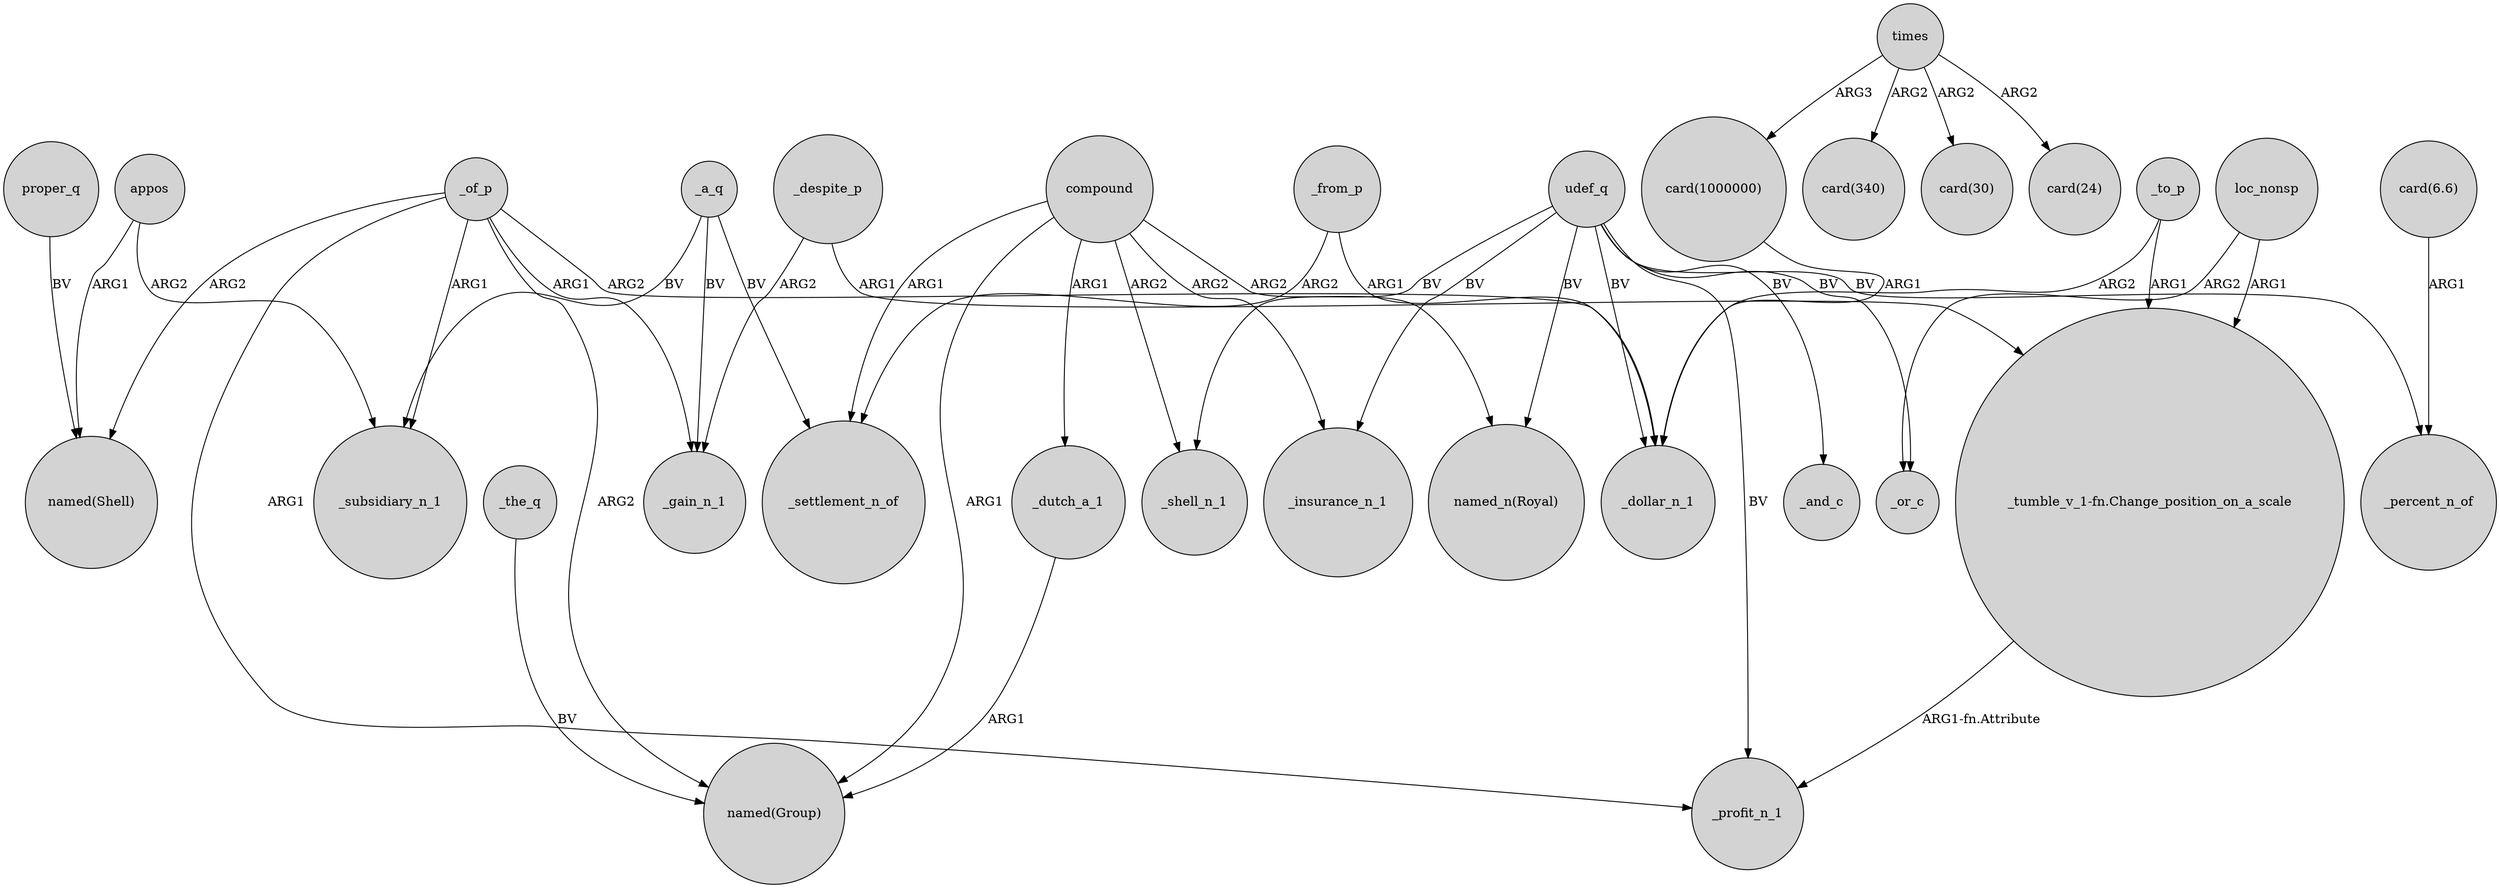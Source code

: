 digraph {
	node [shape=circle style=filled]
	udef_q -> _insurance_n_1 [label=BV]
	_of_p -> "named(Shell)" [label=ARG2]
	"card(6.6)" -> _percent_n_of [label=ARG1]
	appos -> "named(Shell)" [label=ARG1]
	_from_p -> _dollar_n_1 [label=ARG1]
	_a_q -> _subsidiary_n_1 [label=BV]
	"_tumble_v_1-fn.Change_position_on_a_scale" -> _profit_n_1 [label="ARG1-fn.Attribute"]
	compound -> "named(Group)" [label=ARG1]
	times -> "card(1000000)" [label=ARG3]
	_of_p -> _subsidiary_n_1 [label=ARG1]
	udef_q -> _profit_n_1 [label=BV]
	_to_p -> _dollar_n_1 [label=ARG2]
	compound -> _settlement_n_of [label=ARG1]
	udef_q -> _and_c [label=BV]
	_of_p -> _gain_n_1 [label=ARG1]
	_the_q -> "named(Group)" [label=BV]
	_dutch_a_1 -> "named(Group)" [label=ARG1]
	udef_q -> _or_c [label=BV]
	loc_nonsp -> "_tumble_v_1-fn.Change_position_on_a_scale" [label=ARG1]
	_a_q -> _settlement_n_of [label=BV]
	times -> "card(340)" [label=ARG2]
	udef_q -> _percent_n_of [label=BV]
	udef_q -> "named_n(Royal)" [label=BV]
	_of_p -> _profit_n_1 [label=ARG1]
	times -> "card(30)" [label=ARG2]
	compound -> "named_n(Royal)" [label=ARG2]
	appos -> _subsidiary_n_1 [label=ARG2]
	udef_q -> _dollar_n_1 [label=BV]
	_a_q -> _gain_n_1 [label=BV]
	times -> "card(24)" [label=ARG2]
	"card(1000000)" -> _dollar_n_1 [label=ARG1]
	_to_p -> "_tumble_v_1-fn.Change_position_on_a_scale" [label=ARG1]
	_despite_p -> _gain_n_1 [label=ARG2]
	proper_q -> "named(Shell)" [label=BV]
	compound -> _insurance_n_1 [label=ARG2]
	compound -> _dutch_a_1 [label=ARG1]
	_of_p -> "named(Group)" [label=ARG2]
	_from_p -> _settlement_n_of [label=ARG2]
	udef_q -> _shell_n_1 [label=BV]
	_of_p -> _dollar_n_1 [label=ARG2]
	loc_nonsp -> _or_c [label=ARG2]
	compound -> _shell_n_1 [label=ARG2]
	_despite_p -> "_tumble_v_1-fn.Change_position_on_a_scale" [label=ARG1]
}
